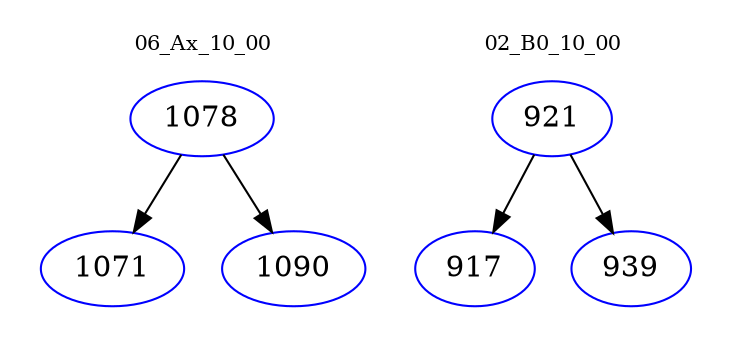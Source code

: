 digraph{
subgraph cluster_0 {
color = white
label = "06_Ax_10_00";
fontsize=10;
T0_1078 [label="1078", color="blue"]
T0_1078 -> T0_1071 [color="black"]
T0_1071 [label="1071", color="blue"]
T0_1078 -> T0_1090 [color="black"]
T0_1090 [label="1090", color="blue"]
}
subgraph cluster_1 {
color = white
label = "02_B0_10_00";
fontsize=10;
T1_921 [label="921", color="blue"]
T1_921 -> T1_917 [color="black"]
T1_917 [label="917", color="blue"]
T1_921 -> T1_939 [color="black"]
T1_939 [label="939", color="blue"]
}
}
